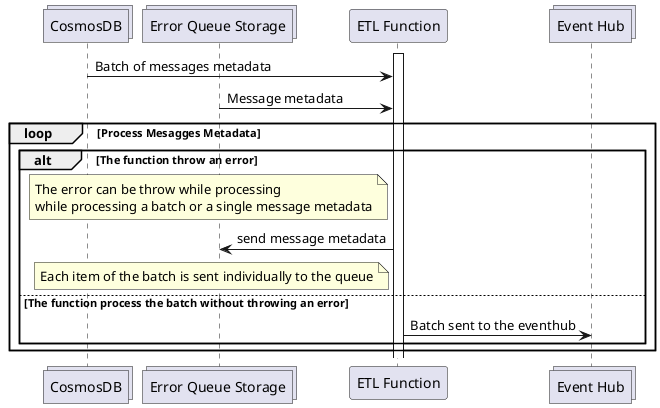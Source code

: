 @startuml messages-ingestion-error-handling
collections "CosmosDB" as CosmosDB
collections "Error Queue Storage" as ErrorQueueStorage
participant "ETL Function" as etlFunc
collections "Event Hub" as EventHub

activate etlFunc
CosmosDB -> etlFunc: Batch of messages metadata
' note left of etlFunc
'     A batch of is sent to the ETL function
' end note
ErrorQueueStorage -> etlFunc: Message metadata


loop Process Mesagges Metadata
  alt The function throw an error
    note left of etlFunc
     The error can be throw while processing
     while processing a batch or a single message metadata
    end note
    etlFunc -> ErrorQueueStorage: send message metadata
    note left of etlFunc
        Each item of the batch is sent individually to the queue
    end note
  else The function process the batch without throwing an error
    etlFunc -> EventHub: Batch sent to the eventhub
  end
end

@enduml
